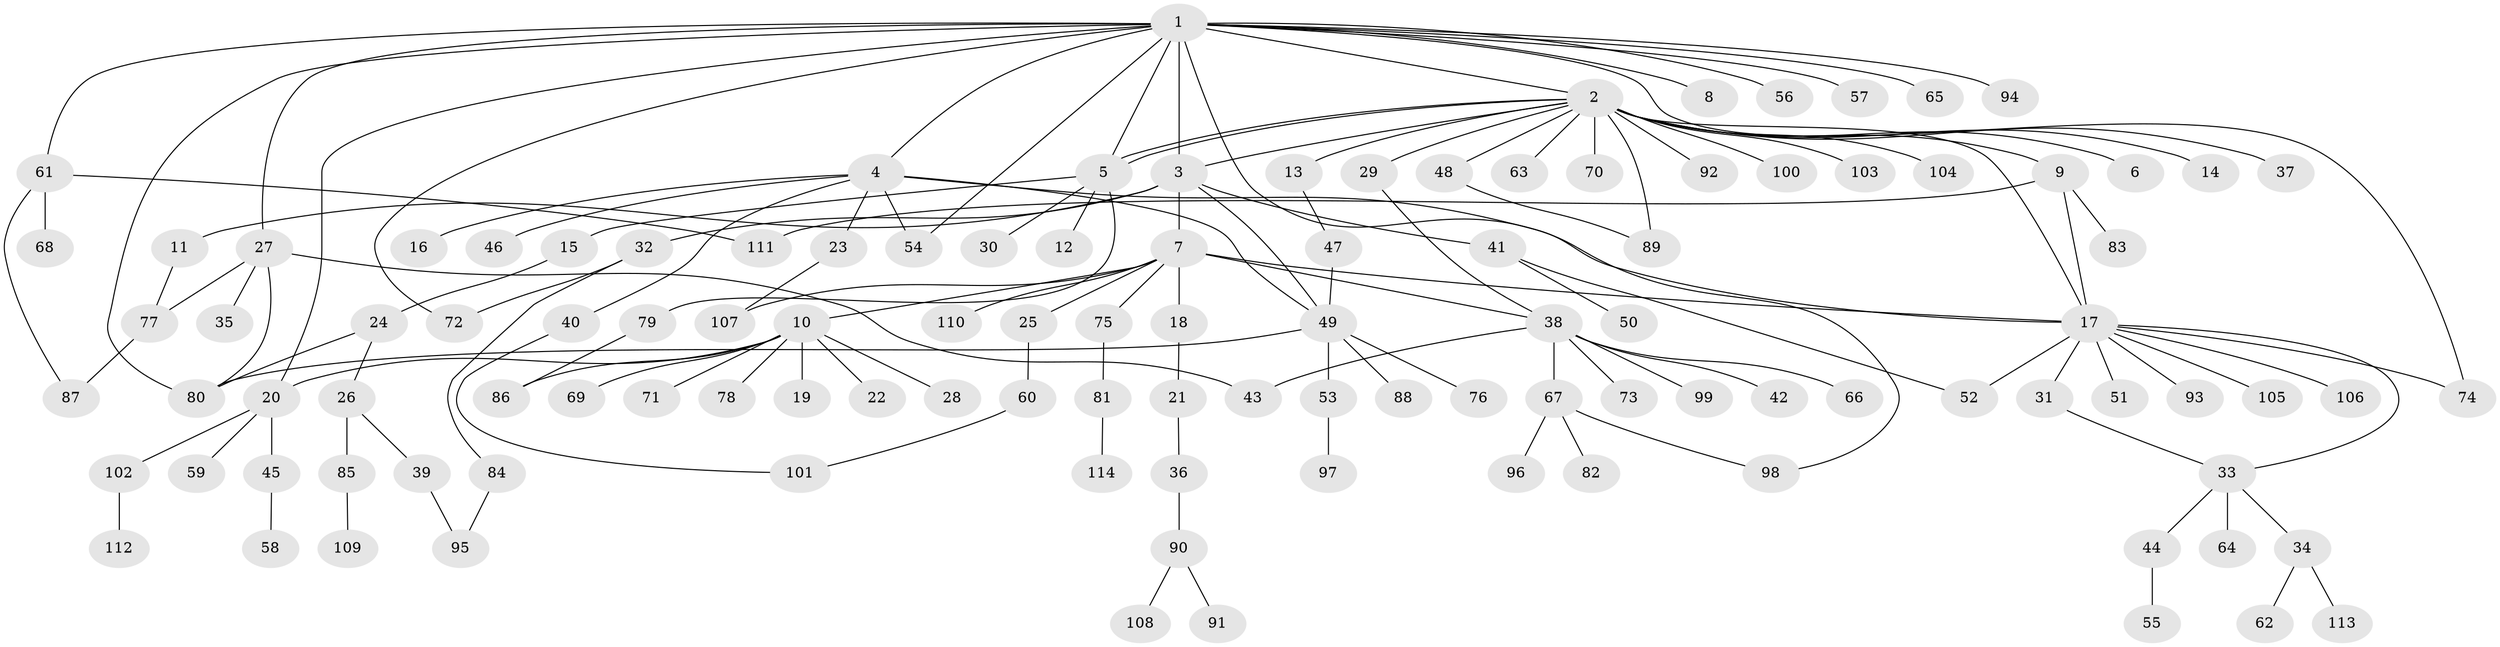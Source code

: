 // coarse degree distribution, {16: 0.011764705882352941, 18: 0.011764705882352941, 7: 0.023529411764705882, 6: 0.03529411764705882, 1: 0.5411764705882353, 9: 0.023529411764705882, 4: 0.03529411764705882, 8: 0.011764705882352941, 3: 0.058823529411764705, 10: 0.011764705882352941, 2: 0.2235294117647059, 5: 0.011764705882352941}
// Generated by graph-tools (version 1.1) at 2025/23/03/03/25 07:23:49]
// undirected, 114 vertices, 141 edges
graph export_dot {
graph [start="1"]
  node [color=gray90,style=filled];
  1;
  2;
  3;
  4;
  5;
  6;
  7;
  8;
  9;
  10;
  11;
  12;
  13;
  14;
  15;
  16;
  17;
  18;
  19;
  20;
  21;
  22;
  23;
  24;
  25;
  26;
  27;
  28;
  29;
  30;
  31;
  32;
  33;
  34;
  35;
  36;
  37;
  38;
  39;
  40;
  41;
  42;
  43;
  44;
  45;
  46;
  47;
  48;
  49;
  50;
  51;
  52;
  53;
  54;
  55;
  56;
  57;
  58;
  59;
  60;
  61;
  62;
  63;
  64;
  65;
  66;
  67;
  68;
  69;
  70;
  71;
  72;
  73;
  74;
  75;
  76;
  77;
  78;
  79;
  80;
  81;
  82;
  83;
  84;
  85;
  86;
  87;
  88;
  89;
  90;
  91;
  92;
  93;
  94;
  95;
  96;
  97;
  98;
  99;
  100;
  101;
  102;
  103;
  104;
  105;
  106;
  107;
  108;
  109;
  110;
  111;
  112;
  113;
  114;
  1 -- 2;
  1 -- 3;
  1 -- 4;
  1 -- 5;
  1 -- 8;
  1 -- 20;
  1 -- 27;
  1 -- 54;
  1 -- 56;
  1 -- 57;
  1 -- 61;
  1 -- 65;
  1 -- 72;
  1 -- 74;
  1 -- 80;
  1 -- 94;
  1 -- 98;
  2 -- 3;
  2 -- 5;
  2 -- 5;
  2 -- 6;
  2 -- 9;
  2 -- 13;
  2 -- 14;
  2 -- 17;
  2 -- 29;
  2 -- 37;
  2 -- 48;
  2 -- 63;
  2 -- 70;
  2 -- 89;
  2 -- 92;
  2 -- 100;
  2 -- 103;
  2 -- 104;
  3 -- 7;
  3 -- 11;
  3 -- 32;
  3 -- 41;
  3 -- 49;
  4 -- 16;
  4 -- 17;
  4 -- 23;
  4 -- 40;
  4 -- 46;
  4 -- 49;
  4 -- 54;
  5 -- 12;
  5 -- 15;
  5 -- 30;
  5 -- 79;
  7 -- 10;
  7 -- 17;
  7 -- 18;
  7 -- 25;
  7 -- 38;
  7 -- 75;
  7 -- 107;
  7 -- 110;
  9 -- 17;
  9 -- 83;
  9 -- 111;
  10 -- 19;
  10 -- 20;
  10 -- 22;
  10 -- 28;
  10 -- 69;
  10 -- 71;
  10 -- 78;
  10 -- 86;
  11 -- 77;
  13 -- 47;
  15 -- 24;
  17 -- 31;
  17 -- 33;
  17 -- 51;
  17 -- 52;
  17 -- 74;
  17 -- 93;
  17 -- 105;
  17 -- 106;
  18 -- 21;
  20 -- 45;
  20 -- 59;
  20 -- 102;
  21 -- 36;
  23 -- 107;
  24 -- 26;
  24 -- 80;
  25 -- 60;
  26 -- 39;
  26 -- 85;
  27 -- 35;
  27 -- 43;
  27 -- 77;
  27 -- 80;
  29 -- 38;
  31 -- 33;
  32 -- 72;
  32 -- 84;
  33 -- 34;
  33 -- 44;
  33 -- 64;
  34 -- 62;
  34 -- 113;
  36 -- 90;
  38 -- 42;
  38 -- 43;
  38 -- 66;
  38 -- 67;
  38 -- 73;
  38 -- 99;
  39 -- 95;
  40 -- 101;
  41 -- 50;
  41 -- 52;
  44 -- 55;
  45 -- 58;
  47 -- 49;
  48 -- 89;
  49 -- 53;
  49 -- 76;
  49 -- 80;
  49 -- 88;
  53 -- 97;
  60 -- 101;
  61 -- 68;
  61 -- 87;
  61 -- 111;
  67 -- 82;
  67 -- 96;
  67 -- 98;
  75 -- 81;
  77 -- 87;
  79 -- 86;
  81 -- 114;
  84 -- 95;
  85 -- 109;
  90 -- 91;
  90 -- 108;
  102 -- 112;
}
